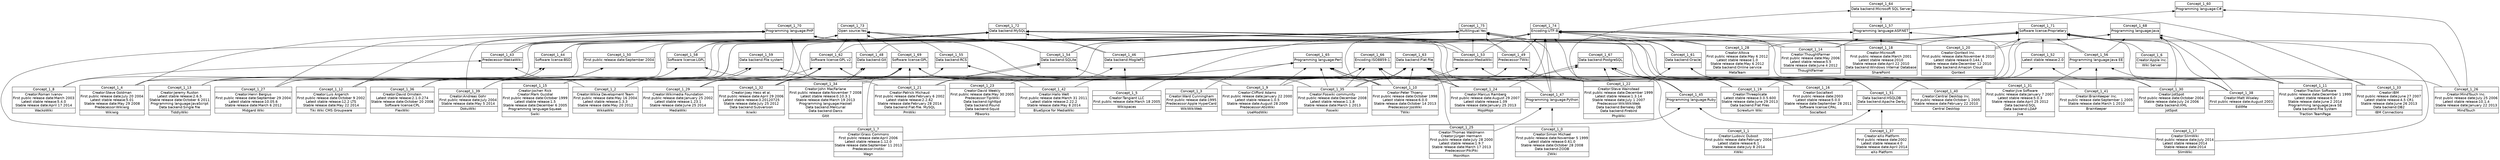 digraph G { 
	rankdir=BT;
	margin=0;
	node [margin="0.03,0.03",fontname="DejaVu Sans"];
	ranksep=0.3;
	nodesep=0.2;
//graph[label="name:1,concept number:76,object number:43,attribute number:224"
100 [shape=none,label=<<table border="0" cellborder="1" cellspacing="0" port="p"><tr><td>Concept_1_18</td></tr><tr><td>Creator:Microsoft<br/>First public release date:March 2001<br/>Latest stable release:2010<br/>Stable release date:April 22 2010<br/>Data backend:Windows Internal Database<br/></td></tr><tr><td>SharePoint<br/></td></tr></table>>];
101 [shape=none,label=<<table border="0" cellborder="1" cellspacing="0" port="p"><tr><td>Concept_1_42</td></tr><tr><td>Creator:Hallo Welt<br/>First public release date:March 31 2011<br/>Latest stable release:2.22.2<br/>Stable release date:May 8 2014<br/></td></tr><tr><td>BlueSpice for MediaWiki<br/></td></tr></table>>];
102 [shape=none,label=<<table border="0" cellborder="1" cellspacing="0" port="p"><tr><td>Concept_1_35</td></tr><tr><td>Creator:Foswiki community<br/>First public release date:December 2008<br/>Latest stable release:1.1.8<br/>Stable release date:March 1 2013<br/></td></tr><tr><td>Foswiki<br/></td></tr></table>>];
103 [shape=none,label=<<table border="0" cellborder="1" cellspacing="0" port="p"><tr><td>Concept_1_14</td></tr><tr><td>Creator:ThoughtFarmer<br/>First public release date:May 2006<br/>Latest stable release:5.5<br/>Stable release date:June 4 2012<br/></td></tr><tr><td>ThoughtFarmer<br/></td></tr></table>>];
104 [shape=none,label=<<table border="0" cellborder="1" cellspacing="0" port="p"><tr><td>Concept_1_2</td></tr><tr><td>Creator:Wikka Development Team<br/>First public release date:May 16 2004<br/>Latest stable release:1.3.3<br/>Stable release date:May 20 2012<br/></td></tr><tr><td>WikkaWiki<br/></td></tr></table>>];
105 [shape=none,label=<<table border="0" cellborder="1" cellspacing="0" port="p"><tr><td>Concept_1_8</td></tr><tr><td>Creator:Roman Ivanov<br/>First public release date:March 2003<br/>Latest stable release:5.4.0<br/>Stable release date:April 17 2014<br/></td></tr><tr><td>WackoWiki<br/></td></tr></table>>];
106 [shape=none,label=<<table border="0" cellborder="1" cellspacing="0" port="p"><tr><td>Concept_1_23</td></tr><tr><td>Creator:David Weekly<br/>First public release date:May 30 2005<br/>Predecessor:TipiWiki<br/>Data backend:lighttpd<br/>Data backend:Pound<br/>Data backend:Squid<br/></td></tr><tr><td>PBworks<br/></td></tr></table>>];
107 [shape=none,label=<<table border="0" cellborder="1" cellspacing="0" port="p"><tr><td>Concept_1_29</td></tr><tr><td>Creator:Wikimedia Foundation<br/>First public release date:January 25 2002<br/>Latest stable release:1.23.1<br/>Stable release date:June 25 2014<br/></td></tr><tr><td>MediaWiki<br/></td></tr></table>>];
108 [shape=none,label=<<table border="0" cellborder="1" cellspacing="0" port="p"><tr><td>Concept_1_21</td></tr><tr><td>Creator:Patrick Michaud<br/>First public release date:February 6 2002<br/>Latest stable release:2.2.62<br/>Stable release date:February 28 2014<br/>Data backend:Flat-file. MySQL<br/></td></tr><tr><td>PmWiki<br/></td></tr></table>>];
109 [shape=none,label=<<table border="0" cellborder="1" cellspacing="0" port="p"><tr><td>Concept_1_15</td></tr><tr><td>Creator:Jochen Rick<br/>Creator:Mark Guzdial<br/>First public release date:October 1999<br/>Latest stable release:1.5<br/>Stable release date:December 6 2005<br/>Programming language:Squeak<br/></td></tr><tr><td>Swiki<br/></td></tr></table>>];
110 [shape=none,label=<<table border="0" cellborder="1" cellspacing="0" port="p"><tr><td>Concept_1_38</td></tr><tr><td>Creator:Matt Wiseley<br/>First public release date:August 2003<br/></td></tr><tr><td>EditMe<br/></td></tr></table>>];
111 [shape=none,label=<<table border="0" cellborder="1" cellspacing="0" port="p"><tr><td>Concept_1_3</td></tr><tr><td>Creator:Ward Cunningham<br/>First public release date:1995<br/>Predecessor:Apple HyperCard<br/></td></tr><tr><td>WikiWikiWeb<br/></td></tr></table>>];
112 [shape=none,label=<<table border="0" cellborder="1" cellspacing="0" port="p"><tr><td>Concept_1_20</td></tr><tr><td>Creator:Qontext Inc.<br/>First public release date:November 6 2010<br/>Latest stable release:0.144.1<br/>Stable release date:December 12 2010<br/>Data backend:Amazon Cloud<br/></td></tr><tr><td>Qontext<br/></td></tr></table>>];
113 [shape=none,label=<<table border="0" cellborder="1" cellspacing="0" port="p"><tr><td>Concept_1_19</td></tr><tr><td>Creator:Threeplicate<br/>Latest stable release:3.0.5.600<br/>Stable release date:June 29 2013<br/>Data backend:Flat Files<br/></td></tr><tr><td>Screwturn Wiki<br/></td></tr></table>>];
114 [shape=none,label=<<table border="0" cellborder="1" cellspacing="0" port="p"><tr><td>Concept_1_32</td></tr><tr><td>Creator:Joey Hess et al.<br/>First public release date:April 29 2006<br/>Latest stable release:3.20120725<br/>Stable release date:July 25 2012<br/>Data backend:Subversion<br/></td></tr><tr><td>Ikiwiki<br/></td></tr></table>>];
115 [shape=none,label=<<table border="0" cellborder="1" cellspacing="0" port="p"><tr><td>Concept_1_26</td></tr><tr><td>Creator:MindTouch Inc.<br/>First public release date:July 25 2006<br/>Latest stable release:10.1.4<br/>Stable release date:January 22 2013<br/></td></tr><tr><td>MindTouch<br/></td></tr></table>>];
116 [shape=none,label=<<table border="0" cellborder="1" cellspacing="0" port="p"><tr><td>Concept_1_22</td></tr><tr><td>Creator:Steve Wainstead<br/>First public release date:December 1999<br/>Latest stable release:1.3.14<br/>Stable release date:July 1 2007<br/>Predecessor:WikiWikiWeb<br/>Data backend:Berkeley DB<br/>Data backend:Firebird<br/></td></tr><tr><td>PhpWiki<br/></td></tr></table>>];
117 [shape=none,label=<<table border="0" cellborder="1" cellspacing="0" port="p"><tr><td>Concept_1_6</td></tr><tr><td>Creator:Apple Inc.<br/></td></tr><tr><td>Wiki Server<br/></td></tr></table>>];
118 [shape=none,label=<<table border="0" cellborder="1" cellspacing="0" port="p"><tr><td>Concept_1_12</td></tr><tr><td>Creator:Luis Argerich<br/>First public release date:October 9 2002<br/>Latest stable release:12.2 LTS<br/>Stable release date:May 22 2014<br/></td></tr><tr><td>Tiki Wiki CMS Groupware<br/></td></tr></table>>];
76 [shape=none,label=<<table border="0" cellborder="1" cellspacing="0" port="p"><tr><td>Concept_1_36</td></tr><tr><td>Creator:David Ornstein<br/>Latest stable release:2.1.0.274<br/>Stable release date:October 20 2008<br/>Software license:CPL<br/></td></tr><tr><td>FlexWiki<br/></td></tr></table>>];
77 [shape=none,label=<<table border="0" cellborder="1" cellspacing="0" port="p"><tr><td>Concept_1_11</td></tr><tr><td>Creator:Traction Software<br/>First public release date:December 1 1999<br/>Latest stable release:6.0<br/>Stable release date:June 2 2014<br/>Programming language:Java SE<br/>Data backend:File System<br/></td></tr><tr><td>Traction TeamPage<br/></td></tr></table>>];
78 [shape=none,label=<<table border="0" cellborder="1" cellspacing="0" port="p"><tr><td>Concept_1_16</td></tr><tr><td>Creator:Socialtext<br/>First public release date:2003<br/>Latest stable release:5.0.0<br/>Stable release date:September 28 2011<br/>Software license:CPAL<br/></td></tr><tr><td>Socialtext<br/></td></tr></table>>];
79 [shape=none,label=<<table border="0" cellborder="1" cellspacing="0" port="p"><tr><td>Concept_1_17</td></tr><tr><td>Creator:SlimWiki<br/>First public release date:July 2014<br/>Latest stable release:2014<br/>Stable release date:2014<br/></td></tr><tr><td>SlimWiki<br/></td></tr></table>>];
80 [shape=none,label=<<table border="0" cellborder="1" cellspacing="0" port="p"><tr><td>Concept_1_39</td></tr><tr><td>Creator:Andreas Gohr<br/>First public release date:July 2004<br/>Stable release date:May 5 2014<br/></td></tr><tr><td>DokuWiki<br/></td></tr></table>>];
81 [shape=none,label=<<table border="0" cellborder="1" cellspacing="0" port="p"><tr><td>Concept_1_0</td></tr><tr><td>Creator:Simon Michael<br/>First public release date:November 5 1999<br/>Latest stable release:0.61.0<br/>Stable release date:October 28 2008<br/>Data backend:ZODB<br/></td></tr><tr><td>ZWiki<br/></td></tr></table>>];
82 [shape=none,label=<<table border="0" cellborder="1" cellspacing="0" port="p"><tr><td>Concept_1_10</td></tr><tr><td>Creator:Peter Thoeny<br/>First public release date:October 1998<br/>Latest stable release:6.0.0<br/>Stable release date:October 14 2013<br/>Predecessor:JosWiki<br/></td></tr><tr><td>TWiki<br/></td></tr></table>>];
83 [shape=none,label=<<table border="0" cellborder="1" cellspacing="0" port="p"><tr><td>Concept_1_1</td></tr><tr><td>Creator:Ludovic Dubost<br/>First public release date:February 2004<br/>Latest stable release:6.1<br/>Stable release date:July 8 2014<br/></td></tr><tr><td>XWiki<br/></td></tr></table>>];
84 [shape=none,label=<<table border="0" cellborder="1" cellspacing="0" port="p"><tr><td>Concept_1_25</td></tr><tr><td>Creator:Thomas Waldmann<br/>Creator:Jürgen Hermann<br/>First public release date:July 28 2000<br/>Latest stable release:1.9.7<br/>Stable release date:March 17 2013<br/>Predecessor:PikiPiki<br/></td></tr><tr><td>MoinMoin<br/></td></tr></table>>];
85 [shape=none,label=<<table border="0" cellborder="1" cellspacing="0" port="p"><tr><td>Concept_1_37</td></tr><tr><td>Creator:eXo Platform<br/>First public release date:2002<br/>Latest stable release:4.0<br/>Stable release date:April 2014<br/></td></tr><tr><td>eXo Platform<br/></td></tr></table>>];
86 [shape=none,label=<<table border="0" cellborder="1" cellspacing="0" port="p"><tr><td>Concept_1_41</td></tr><tr><td>Creator:BrainKeeper Inc.<br/>First public release date:September 1 2005<br/>Stable release date:March 1 2010<br/></td></tr><tr><td>BrainKeeper<br/></td></tr></table>>];
87 [shape=none,label=<<table border="0" cellborder="1" cellspacing="0" port="p"><tr><td>Concept_1_40</td></tr><tr><td>Creator:Central Desktop Inc.<br/>First public release date:October 1 2005<br/>Stable release date:February 22 2010<br/></td></tr><tr><td>Central Desktop<br/></td></tr></table>>];
88 [shape=none,label=<<table border="0" cellborder="1" cellspacing="0" port="p"><tr><td>Concept_1_4</td></tr><tr><td>Creator:Steve Goldman<br/>First public release date:July 20 2004<br/>Latest stable release:5.01<br/>Stable release date:May 29 2008<br/>Predecessor:Wikiwig<br/></td></tr><tr><td>Wikiwig<br/></td></tr></table>>];
89 [shape=none,label=<<table border="0" cellborder="1" cellspacing="0" port="p"><tr><td>Concept_1_33</td></tr><tr><td>Creator:IBM<br/>First public release date:June 27 2007<br/>Latest stable release:4.5 CR1<br/>Stable release date:June 26 2013<br/>Data backend:DB2<br/></td></tr><tr><td>IBM Connections<br/></td></tr></table>>];
90 [shape=none,label=<<table border="0" cellborder="1" cellspacing="0" port="p"><tr><td>Concept_1_31</td></tr><tr><td>Creator:Jive Software<br/>First public release date:January 7 2007<br/>Latest stable release:5.0.3<br/>Stable release date:April 25 2012<br/>Data backend:SQL<br/>Data backend:LDAP<br/></td></tr><tr><td>Jive<br/></td></tr></table>>];
91 [shape=none,label=<<table border="0" cellborder="1" cellspacing="0" port="p"><tr><td>Concept_1_5</td></tr><tr><td>Creator:Tangient LLC<br/>First public release date:March 18 2005<br/></td></tr><tr><td>Wikispaces<br/></td></tr></table>>];
92 [shape=none,label=<<table border="0" cellborder="1" cellspacing="0" port="p"><tr><td>Concept_1_9</td></tr><tr><td>Creator:Clifford Adams<br/>First public release date:January 22 2000<br/>Latest stable release:1.0.5<br/>Stable release date:August 28 2009<br/>Predecessor:AtisWiki<br/></td></tr><tr><td>UseModWiki<br/></td></tr></table>>];
93 [shape=none,label=<<table border="0" cellborder="1" cellspacing="0" port="p"><tr><td>Concept_1_13</td></tr><tr><td>Creator:Jeremy Ruston<br/>Latest stable release:2.6.5<br/>Stable release date:October 6 2011<br/>Programming language:JavaScript<br/>Data backend:Single file<br/></td></tr><tr><td>TiddlyWiki<br/></td></tr></table>>];
94 [shape=none,label=<<table border="0" cellborder="1" cellspacing="0" port="p"><tr><td>Concept_1_30</td></tr><tr><td>Creator:JotSpot<br/>First public release date:October 2004<br/>Stable release date:July 24 2006<br/>Data backend:XML<br/></td></tr><tr><td>JotSpot<br/></td></tr></table>>];
95 [shape=none,label=<<table border="0" cellborder="1" cellspacing="0" port="p"><tr><td>Concept_1_7</td></tr><tr><td>Creator:Grass Commons<br/>First public release date:April 2006<br/>Latest stable release:1.12.0<br/>Stable release date:September 11 2013<br/>Predecessor:Instiki<br/></td></tr><tr><td>Wagn<br/></td></tr></table>>];
96 [shape=none,label=<<table border="0" cellborder="1" cellspacing="0" port="p"><tr><td>Concept_1_24</td></tr><tr><td>Creator:Marcus Ramberg<br/>First public release date:August 29 2007<br/>Latest stable release:1.09<br/>Stable release date:January 25 2013<br/></td></tr><tr><td>MojoMojo<br/></td></tr></table>>];
97 [shape=none,label=<<table border="0" cellborder="1" cellspacing="0" port="p"><tr><td>Concept_1_28</td></tr><tr><td>Creator:Altova<br/>First public release date:May 6 2012<br/>Latest stable release:1.0<br/>Stable release date:May 6 2012<br/>Data backend:Online service<br/></td></tr><tr><td>MetaTeam<br/></td></tr></table>>];
98 [shape=none,label=<<table border="0" cellborder="1" cellspacing="0" port="p"><tr><td>Concept_1_27</td></tr><tr><td>Creator:Henri Bergius<br/>First public release date:September 29 2004<br/>Latest stable release:10.05.6<br/>Stable release date:March 6 2012<br/></td></tr><tr><td>Midgard Wiki<br/></td></tr></table>>];
99 [shape=none,label=<<table border="0" cellborder="1" cellspacing="0" port="p"><tr><td>Concept_1_34</td></tr><tr><td>Creator:John MacFarlane<br/>First public release date:November 7 2008<br/>Latest stable release:0.10.3.1<br/>Stable release date:March 19 2013<br/>Programming language:Haskell<br/>Data backend:Mercurial<br/>Data backend:Darcs<br/></td></tr><tr><td>Gitit<br/></td></tr></table>>];
119 [shape=none,label=<<table border="0" cellborder="1" cellspacing="0" port="p"><tr><td>Concept_1_50</td></tr><tr><td>First public release date:September 2004<br/></td></tr><tr><td><br/></td></tr></table>>];
120 [shape=none,label=<<table border="0" cellborder="1" cellspacing="0" port="p"><tr><td>Concept_1_52</td></tr><tr><td>Latest stable release:2.0<br/></td></tr><tr><td><br/></td></tr></table>>];
121 [shape=none,label=<<table border="0" cellborder="1" cellspacing="0" port="p"><tr><td>Concept_1_49</td></tr><tr><td>Predecessor:TWiki<br/></td></tr><tr><td><br/></td></tr></table>>];
122 [shape=none,label=<<table border="0" cellborder="1" cellspacing="0" port="p"><tr><td>Concept_1_53</td></tr><tr><td>Predecessor:MediaWiki<br/></td></tr><tr><td><br/></td></tr></table>>];
123 [shape=none,label=<<table border="0" cellborder="1" cellspacing="0" port="p"><tr><td>Concept_1_43</td></tr><tr><td>Predecessor:WakkaWiki<br/></td></tr><tr><td><br/></td></tr></table>>];
126 [shape=none,label=<<table border="0" cellborder="1" cellspacing="0" port="p"><tr><td>Concept_1_44</td></tr><tr><td>Software license:BSD<br/></td></tr><tr><td><br/></td></tr></table>>];
135 [shape=none,label=<<table border="0" cellborder="1" cellspacing="0" port="p"><tr><td>Concept_1_45</td></tr><tr><td>Programming language:Ruby<br/></td></tr><tr><td><br/></td></tr></table>>];
137 [shape=none,label=<<table border="0" cellborder="1" cellspacing="0" port="p"><tr><td>Concept_1_47</td></tr><tr><td>Programming language:Python<br/></td></tr><tr><td><br/></td></tr></table>>];
144 [shape=none,label=<<table border="0" cellborder="1" cellspacing="0" port="p"><tr><td>Concept_1_46</td></tr><tr><td>Data backend:MogileFS<br/></td></tr><tr><td><br/></td></tr></table>>];
149 [shape=none,label=<<table border="0" cellborder="1" cellspacing="0" port="p"><tr><td>Concept_1_51</td></tr><tr><td>Data backend:HSQLDB<br/>Data backend:Apache Derby<br/></td></tr><tr><td><br/></td></tr></table>>];
150 [shape=none,label=<<table border="0" cellborder="1" cellspacing="0" port="p"><tr><td>Concept_1_48</td></tr><tr><td>Data backend:Git<br/></td></tr><tr><td><br/></td></tr></table>>];
136 [shape=none,label=<<table border="0" cellborder="1" cellspacing="0" port="p"><tr><td>Concept_1_56</td></tr><tr><td>Programming language:Java EE<br/></td></tr><tr><td><br/></td></tr></table>>];
147 [shape=none,label=<<table border="0" cellborder="1" cellspacing="0" port="p"><tr><td>Concept_1_55</td></tr><tr><td>Data backend:RCS<br/></td></tr><tr><td><br/></td></tr></table>>];
148 [shape=none,label=<<table border="0" cellborder="1" cellspacing="0" port="p"><tr><td>Concept_1_54</td></tr><tr><td>Data backend:SQLite<br/></td></tr><tr><td><br/></td></tr></table>>];
125 [shape=none,label=<<table border="0" cellborder="1" cellspacing="0" port="p"><tr><td>Concept_1_58</td></tr><tr><td>Software license:LGPL<br/></td></tr><tr><td><br/></td></tr></table>>];
139 [shape=none,label=<<table border="0" cellborder="1" cellspacing="0" port="p"><tr><td>Concept_1_57</td></tr><tr><td>Programming language:ASP.NET<br/></td></tr><tr><td><br/></td></tr></table>>];
142 [shape=none,label=<<table border="0" cellborder="1" cellspacing="0" port="p"><tr><td>Concept_1_59</td></tr><tr><td>Data backend:File system<br/></td></tr><tr><td><br/></td></tr></table>>];
128 [shape=none,label=<<table border="0" cellborder="1" cellspacing="0" port="p"><tr><td>Concept_1_62</td></tr><tr><td>Software license:GPL v2<br/></td></tr><tr><td><br/></td></tr></table>>];
133 [shape=none,label=<<table border="0" cellborder="1" cellspacing="0" port="p"><tr><td>Concept_1_60</td></tr><tr><td>Programming language:C#<br/></td></tr><tr><td><br/></td></tr></table>>];
143 [shape=none,label=<<table border="0" cellborder="1" cellspacing="0" port="p"><tr><td>Concept_1_61</td></tr><tr><td>Data backend:Oracle<br/></td></tr><tr><td><br/></td></tr></table>>];
146 [shape=none,label=<<table border="0" cellborder="1" cellspacing="0" port="p"><tr><td>Concept_1_64</td></tr><tr><td>Data backend:Microsoft SQL Server<br/></td></tr><tr><td><br/></td></tr></table>>];
151 [shape=none,label=<<table border="0" cellborder="1" cellspacing="0" port="p"><tr><td>Concept_1_63</td></tr><tr><td>Data backend:Flat-file<br/></td></tr><tr><td><br/></td></tr></table>>];
131 [shape=none,label=<<table border="0" cellborder="1" cellspacing="0" port="p"><tr><td>Concept_1_66</td></tr><tr><td>Encoding:ISO8859-1<br/></td></tr><tr><td><br/></td></tr></table>>];
138 [shape=none,label=<<table border="0" cellborder="1" cellspacing="0" port="p"><tr><td>Concept_1_65</td></tr><tr><td>Programming language:Perl<br/></td></tr><tr><td><br/></td></tr></table>>];
140 [shape=none,label=<<table border="0" cellborder="1" cellspacing="0" port="p"><tr><td>Concept_1_68</td></tr><tr><td>Programming language:Java<br/></td></tr><tr><td><br/></td></tr></table>>];
141 [shape=none,label=<<table border="0" cellborder="1" cellspacing="0" port="p"><tr><td>Concept_1_67</td></tr><tr><td>Data backend:PostgreSQL<br/></td></tr><tr><td><br/></td></tr></table>>];
124 [shape=none,label=<<table border="0" cellborder="1" cellspacing="0" port="p"><tr><td>Concept_1_69</td></tr><tr><td>Software license:GPL<br/></td></tr><tr><td><br/></td></tr></table>>];
134 [shape=none,label=<<table border="0" cellborder="1" cellspacing="0" port="p"><tr><td>Concept_1_70</td></tr><tr><td>Programming language:PHP<br/></td></tr><tr><td><br/></td></tr></table>>];
127 [shape=none,label=<<table border="0" cellborder="1" cellspacing="0" port="p"><tr><td>Concept_1_71</td></tr><tr><td>Software license:Proprietary<br/></td></tr><tr><td><br/></td></tr></table>>];
145 [shape=none,label=<<table border="0" cellborder="1" cellspacing="0" port="p"><tr><td>Concept_1_72</td></tr><tr><td>Data backend:MySQL<br/></td></tr><tr><td><br/></td></tr></table>>];
129 [shape=none,label=<<table border="0" cellborder="1" cellspacing="0" port="p"><tr><td>Concept_1_73</td></tr><tr><td>Open source:Yes<br/></td></tr><tr><td><br/></td></tr></table>>];
130 [shape=none,label=<<table border="0" cellborder="1" cellspacing="0" port="p"><tr><td>Concept_1_74</td></tr><tr><td>Encoding:UTF-8<br/></td></tr><tr><td><br/></td></tr></table>>];
132 [shape=none,label=<<table border="0" cellborder="1" cellspacing="0" port="p"><tr><td>Concept_1_75</td></tr><tr><td>Multilingual:Yes<br/></td></tr><tr><td><br/></td></tr></table>>];
	93:p -> 119:p
	76:p -> 119:p
	94:p -> 120:p
	87:p -> 120:p
	83:p -> 121:p
	102:p -> 121:p
	115:p -> 122:p
	101:p -> 122:p
	105:p -> 123:p
	104:p -> 123:p
	105:p -> 126:p
	93:p -> 126:p
	79:p -> 135:p
	95:p -> 135:p
	84:p -> 137:p
	81:p -> 137:p
	91:p -> 144:p
	106:p -> 144:p
	85:p -> 149:p
	83:p -> 149:p
	114:p -> 150:p
	99:p -> 150:p
	89:p -> 136:p
	86:p -> 136:p
	90:p -> 136:p
	98:p -> 147:p
	82:p -> 147:p
	102:p -> 147:p
	96:p -> 148:p
	107:p -> 148:p
	108:p -> 148:p
	98:p -> 125:p
	118:p -> 125:p
	149:p -> 125:p
	100:p -> 139:p
	103:p -> 139:p
	113:p -> 139:p
	76:p -> 139:p
	76:p -> 142:p
	94:p -> 142:p
	80:p -> 142:p
	109:p -> 142:p
	101:p -> 128:p
	113:p -> 128:p
	107:p -> 128:p
	114:p -> 128:p
	80:p -> 128:p
	115:p -> 133:p
	139:p -> 133:p
	89:p -> 143:p
	77:p -> 143:p
	116:p -> 143:p
	149:p -> 143:p
	116:p -> 146:p
	89:p -> 146:p
	139:p -> 146:p
	84:p -> 151:p
	92:p -> 151:p
	102:p -> 151:p
	77:p -> 151:p
	116:p -> 151:p
	82:p -> 151:p
	102:p -> 131:p
	116:p -> 131:p
	104:p -> 131:p
	82:p -> 131:p
	110:p -> 131:p
	108:p -> 131:p
	90:p -> 131:p
	92:p -> 138:p
	102:p -> 138:p
	78:p -> 138:p
	82:p -> 138:p
	111:p -> 138:p
	96:p -> 138:p
	114:p -> 138:p
	77:p -> 140:p
	136:p -> 140:p
	110:p -> 140:p
	112:p -> 140:p
	94:p -> 140:p
	149:p -> 140:p
	78:p -> 141:p
	116:p -> 141:p
	107:p -> 141:p
	96:p -> 141:p
	87:p -> 141:p
	135:p -> 141:p
	149:p -> 141:p
	92:p -> 124:p
	102:p -> 124:p
	116:p -> 124:p
	104:p -> 124:p
	82:p -> 124:p
	95:p -> 124:p
	108:p -> 124:p
	137:p -> 124:p
	109:p -> 124:p
	88:p -> 124:p
	99:p -> 124:p
	116:p -> 134:p
	118:p -> 134:p
	107:p -> 134:p
	108:p -> 134:p
	98:p -> 134:p
	144:p -> 134:p
	122:p -> 134:p
	80:p -> 134:p
	87:p -> 134:p
	123:p -> 134:p
	88:p -> 134:p
	103:p -> 127:p
	77:p -> 127:p
	120:p -> 127:p
	115:p -> 127:p
	100:p -> 127:p
	97:p -> 127:p
	112:p -> 127:p
	79:p -> 127:p
	136:p -> 127:p
	78:p -> 127:p
	110:p -> 127:p
	144:p -> 127:p
	117:p -> 127:p
	116:p -> 145:p
	107:p -> 145:p
	110:p -> 145:p
	95:p -> 145:p
	86:p -> 145:p
	144:p -> 145:p
	122:p -> 145:p
	126:p -> 145:p
	96:p -> 145:p
	123:p -> 145:p
	88:p -> 145:p
	125:p -> 145:p
	147:p -> 129:p
	150:p -> 129:p
	148:p -> 129:p
	124:p -> 129:p
	121:p -> 129:p
	119:p -> 129:p
	126:p -> 129:p
	128:p -> 129:p
	123:p -> 129:p
	125:p -> 129:p
	103:p -> 130:p
	121:p -> 130:p
	97:p -> 130:p
	135:p -> 130:p
	99:p -> 130:p
	113:p -> 130:p
	118:p -> 130:p
	82:p -> 130:p
	100:p -> 130:p
	122:p -> 130:p
	112:p -> 130:p
	80:p -> 130:p
	90:p -> 130:p
	137:p -> 130:p
	78:p -> 130:p
	148:p -> 130:p
	93:p -> 130:p
	143:p -> 130:p
	144:p -> 130:p
	103:p -> 132:p
	121:p -> 132:p
	97:p -> 132:p
	135:p -> 132:p
	136:p -> 132:p
	118:p -> 132:p
	82:p -> 132:p
	100:p -> 132:p
	122:p -> 132:p
	112:p -> 132:p
	128:p -> 132:p
	137:p -> 132:p
	88:p -> 132:p
	150:p -> 132:p
	148:p -> 132:p
	143:p -> 132:p
	91:p -> 132:p
	126:p -> 132:p
	123:p -> 132:p
}